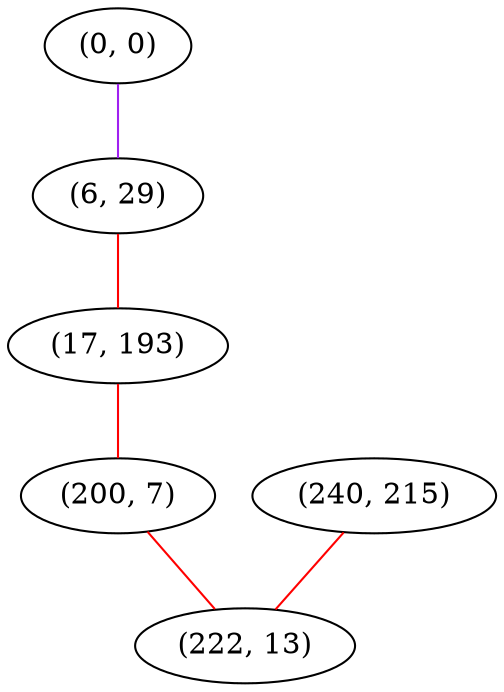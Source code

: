 graph "" {
"(0, 0)";
"(6, 29)";
"(17, 193)";
"(240, 215)";
"(200, 7)";
"(222, 13)";
"(0, 0)" -- "(6, 29)"  [color=purple, key=0, weight=4];
"(6, 29)" -- "(17, 193)"  [color=red, key=0, weight=1];
"(17, 193)" -- "(200, 7)"  [color=red, key=0, weight=1];
"(240, 215)" -- "(222, 13)"  [color=red, key=0, weight=1];
"(200, 7)" -- "(222, 13)"  [color=red, key=0, weight=1];
}
